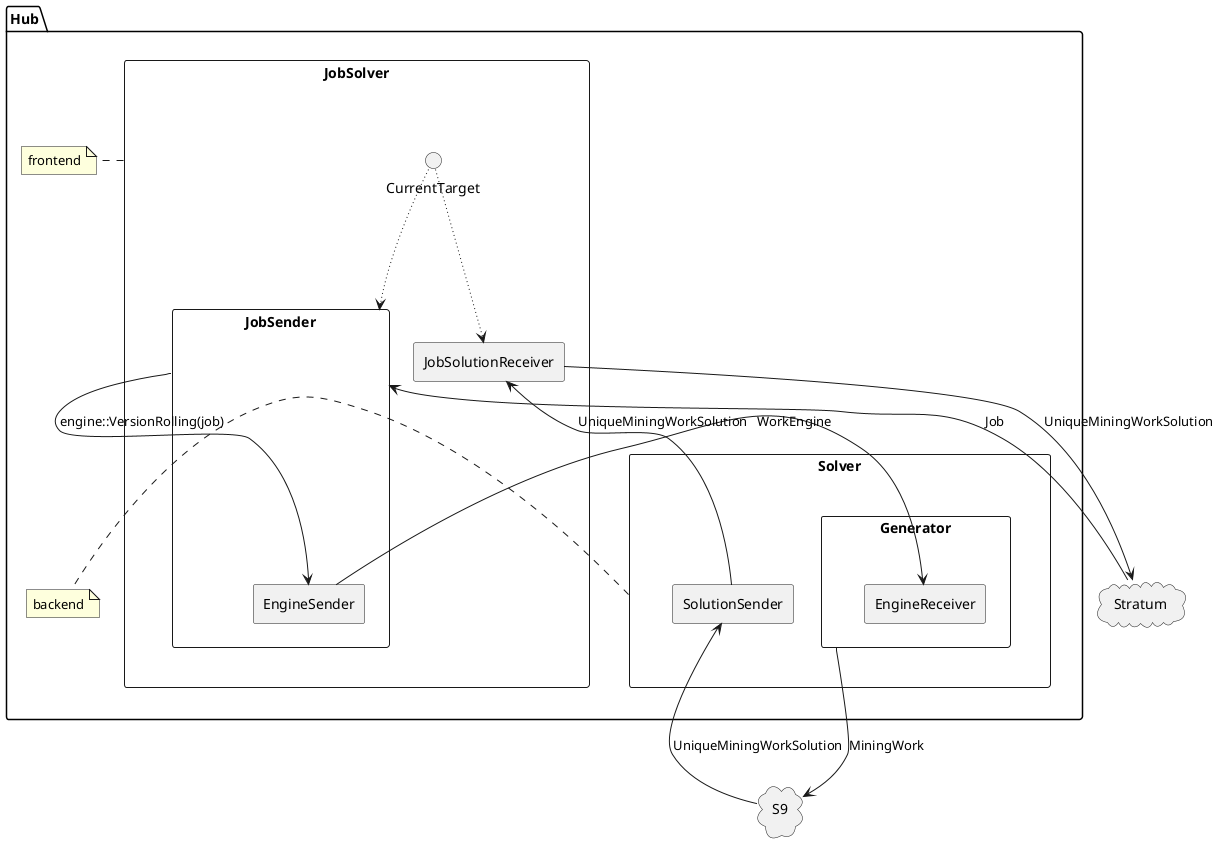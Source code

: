 @startuml

cloud "Stratum" as stratum
cloud "S9" as s9

package "Hub" {
  rectangle "Solver" as sol {
    rectangle "Generator" as gen {
      rectangle "EngineReceiver" as er {
      }
    }
    rectangle "SolutionSender" as ssend {
    }
  }

  rectangle "JobSolver" as jsolver {
    rectangle "JobSender" as jsender {
      rectangle "EngineSender" as es {
      }
    }
    () CurrentTarget as curtag
    rectangle "JobSolutionReceiver" as jsolrecv {
    }
    curtag ~~~> jsender
    curtag ~~~> jsolrecv
  }

  note right of sol : backend
  note right of jsolver : frontend


es -> er : WorkEngine
ssend -> jsolrecv : UniqueMiningWorkSolution

stratum --> jsender : Job
jsender --> es : engine::VersionRolling(job)
jsolrecv --> stratum : UniqueMiningWorkSolution

}

gen --> s9 : MiningWork
s9 --> ssend : UniqueMiningWorkSolution

@enduml
